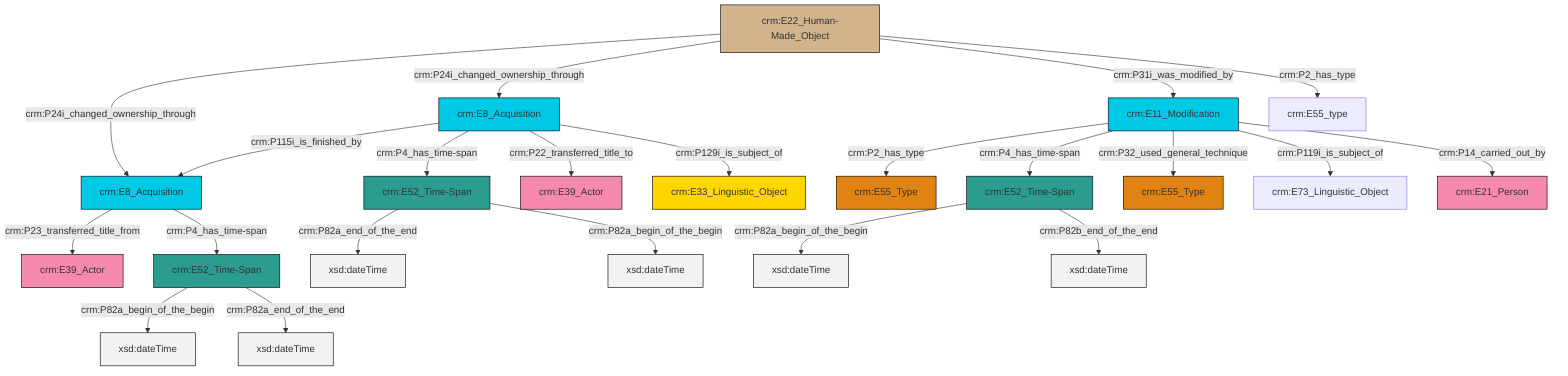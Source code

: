graph TD
classDef Literal fill:#f2f2f2,stroke:#000000;
classDef CRM_Entity fill:#FFFFFF,stroke:#000000;
classDef Temporal_Entity fill:#00C9E6, stroke:#000000;
classDef Type fill:#E18312, stroke:#000000;
classDef Time-Span fill:#2C9C91, stroke:#000000;
classDef Appellation fill:#FFEB7F, stroke:#000000;
classDef Place fill:#008836, stroke:#000000;
classDef Persistent_Item fill:#B266B2, stroke:#000000;
classDef Conceptual_Object fill:#FFD700, stroke:#000000;
classDef Physical_Thing fill:#D2B48C, stroke:#000000;
classDef Actor fill:#f58aad, stroke:#000000;
classDef PC_Classes fill:#4ce600, stroke:#000000;
classDef Multi fill:#cccccc,stroke:#000000;

6["crm:E22_Human-Made_Object"]:::Physical_Thing -->|crm:P24i_changed_ownership_through| 8["crm:E8_Acquisition"]:::Temporal_Entity
9["crm:E52_Time-Span"]:::Time-Span -->|crm:P82a_begin_of_the_begin| 10[xsd:dateTime]:::Literal
9["crm:E52_Time-Span"]:::Time-Span -->|crm:P82b_end_of_the_end| 11[xsd:dateTime]:::Literal
12["crm:E52_Time-Span"]:::Time-Span -->|crm:P82a_begin_of_the_begin| 13[xsd:dateTime]:::Literal
16["crm:E11_Modification"]:::Temporal_Entity -->|crm:P2_has_type| 17["crm:E55_Type"]:::Type
6["crm:E22_Human-Made_Object"]:::Physical_Thing -->|crm:P24i_changed_ownership_through| 18["crm:E8_Acquisition"]:::Temporal_Entity
16["crm:E11_Modification"]:::Temporal_Entity -->|crm:P4_has_time-span| 9["crm:E52_Time-Span"]:::Time-Span
18["crm:E8_Acquisition"]:::Temporal_Entity -->|crm:P115i_is_finished_by| 8["crm:E8_Acquisition"]:::Temporal_Entity
18["crm:E8_Acquisition"]:::Temporal_Entity -->|crm:P4_has_time-span| 0["crm:E52_Time-Span"]:::Time-Span
8["crm:E8_Acquisition"]:::Temporal_Entity -->|crm:P23_transferred_title_from| 19["crm:E39_Actor"]:::Actor
16["crm:E11_Modification"]:::Temporal_Entity -->|crm:P32_used_general_technique| 22["crm:E55_Type"]:::Type
18["crm:E8_Acquisition"]:::Temporal_Entity -->|crm:P22_transferred_title_to| 23["crm:E39_Actor"]:::Actor
16["crm:E11_Modification"]:::Temporal_Entity -->|crm:P119i_is_subject_of| 2["crm:E73_Linguistic_Object"]:::Default
16["crm:E11_Modification"]:::Temporal_Entity -->|crm:P14_carried_out_by| 4["crm:E21_Person"]:::Actor
6["crm:E22_Human-Made_Object"]:::Physical_Thing -->|crm:P31i_was_modified_by| 16["crm:E11_Modification"]:::Temporal_Entity
12["crm:E52_Time-Span"]:::Time-Span -->|crm:P82a_end_of_the_end| 27[xsd:dateTime]:::Literal
6["crm:E22_Human-Made_Object"]:::Physical_Thing -->|crm:P2_has_type| 14["crm:E55_type"]:::Default
0["crm:E52_Time-Span"]:::Time-Span -->|crm:P82a_end_of_the_end| 33[xsd:dateTime]:::Literal
0["crm:E52_Time-Span"]:::Time-Span -->|crm:P82a_begin_of_the_begin| 34[xsd:dateTime]:::Literal
18["crm:E8_Acquisition"]:::Temporal_Entity -->|crm:P129i_is_subject_of| 20["crm:E33_Linguistic_Object"]:::Conceptual_Object
8["crm:E8_Acquisition"]:::Temporal_Entity -->|crm:P4_has_time-span| 12["crm:E52_Time-Span"]:::Time-Span